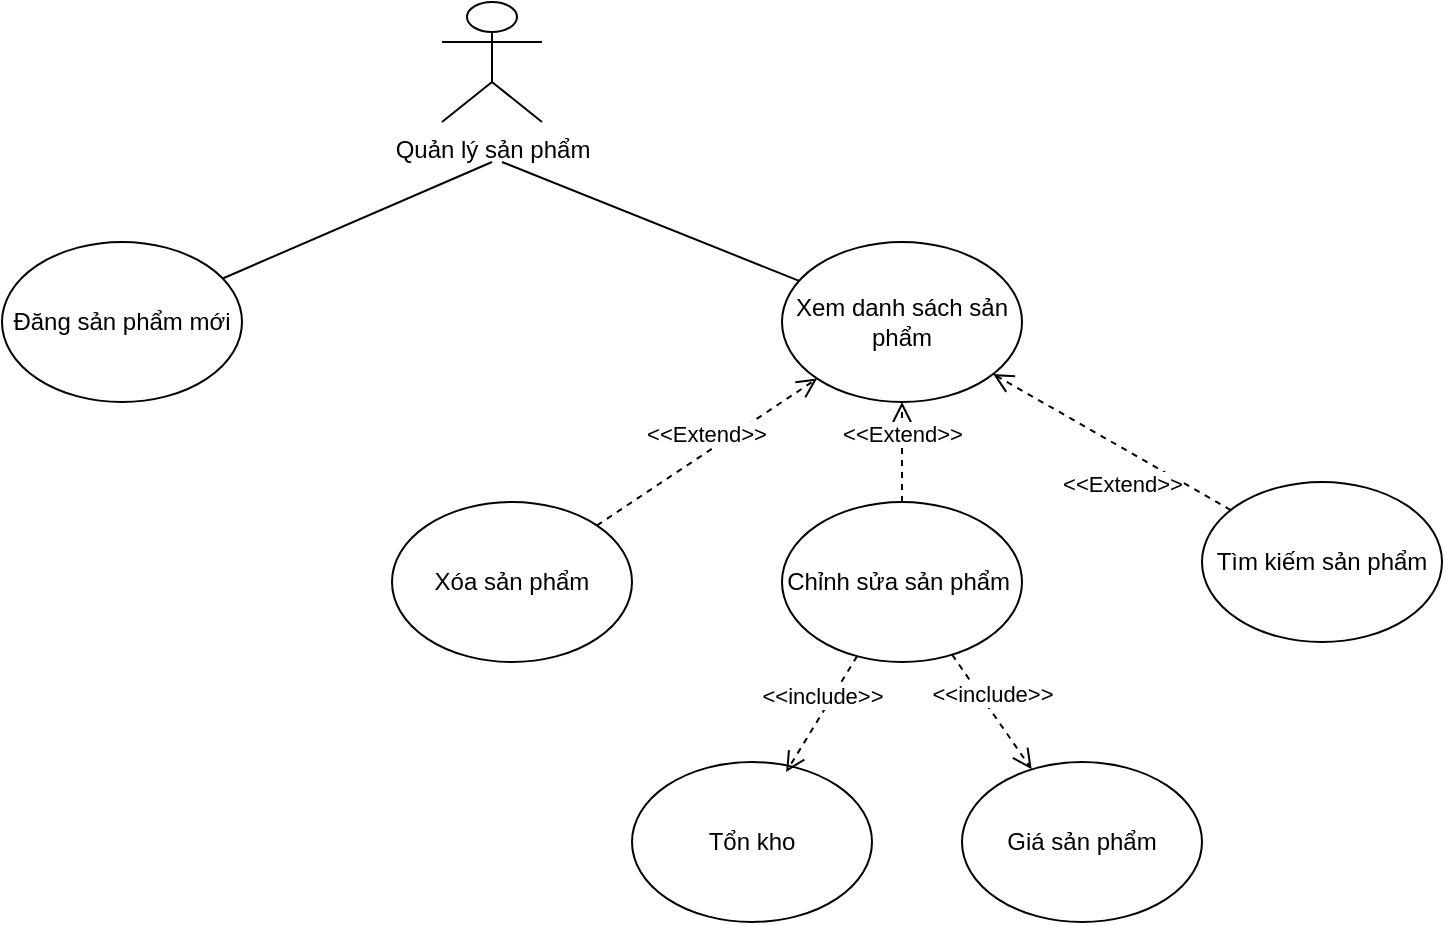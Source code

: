 <mxfile version="26.2.2">
  <diagram name="Page-1" id="pZPSAb8C-xnlexXrDz3T">
    <mxGraphModel dx="858" dy="521" grid="1" gridSize="10" guides="1" tooltips="1" connect="1" arrows="1" fold="1" page="1" pageScale="1" pageWidth="850" pageHeight="1100" math="0" shadow="0">
      <root>
        <mxCell id="0" />
        <mxCell id="1" parent="0" />
        <mxCell id="Z3dp1151A1_RT2jGu9Le-1" value="Xem danh sách sản phẩm" style="ellipse;whiteSpace=wrap;html=1;" vertex="1" parent="1">
          <mxGeometry x="500" y="360" width="120" height="80" as="geometry" />
        </mxCell>
        <mxCell id="Z3dp1151A1_RT2jGu9Le-2" value="Quản lý sản phẩm" style="shape=umlActor;verticalLabelPosition=bottom;verticalAlign=top;html=1;outlineConnect=0;" vertex="1" parent="1">
          <mxGeometry x="330" y="240" width="50" height="60" as="geometry" />
        </mxCell>
        <mxCell id="Z3dp1151A1_RT2jGu9Le-4" value="Đăng sản phẩm mới" style="ellipse;whiteSpace=wrap;html=1;" vertex="1" parent="1">
          <mxGeometry x="110" y="360" width="120" height="80" as="geometry" />
        </mxCell>
        <mxCell id="Z3dp1151A1_RT2jGu9Le-5" value="Chỉnh sửa sản phẩm&amp;nbsp;" style="ellipse;whiteSpace=wrap;html=1;" vertex="1" parent="1">
          <mxGeometry x="500" y="490" width="120" height="80" as="geometry" />
        </mxCell>
        <mxCell id="Z3dp1151A1_RT2jGu9Le-6" value="Tìm kiếm sản phẩm" style="ellipse;whiteSpace=wrap;html=1;" vertex="1" parent="1">
          <mxGeometry x="710" y="480" width="120" height="80" as="geometry" />
        </mxCell>
        <mxCell id="Z3dp1151A1_RT2jGu9Le-7" value="Giá sản phẩm" style="ellipse;whiteSpace=wrap;html=1;" vertex="1" parent="1">
          <mxGeometry x="590" y="620" width="120" height="80" as="geometry" />
        </mxCell>
        <mxCell id="Z3dp1151A1_RT2jGu9Le-8" value="Tổn kho" style="ellipse;whiteSpace=wrap;html=1;" vertex="1" parent="1">
          <mxGeometry x="425" y="620" width="120" height="80" as="geometry" />
        </mxCell>
        <mxCell id="Z3dp1151A1_RT2jGu9Le-10" value="&amp;lt;&amp;lt;include&amp;gt;&amp;gt;" style="html=1;verticalAlign=bottom;endArrow=open;dashed=1;endSize=8;curved=0;rounded=0;entryX=0.642;entryY=0.063;entryDx=0;entryDy=0;entryPerimeter=0;" edge="1" parent="1" source="Z3dp1151A1_RT2jGu9Le-5" target="Z3dp1151A1_RT2jGu9Le-8">
          <mxGeometry relative="1" as="geometry">
            <mxPoint x="470" y="510" as="sourcePoint" />
            <mxPoint x="390" y="510" as="targetPoint" />
          </mxGeometry>
        </mxCell>
        <mxCell id="Z3dp1151A1_RT2jGu9Le-11" value="&amp;lt;&amp;lt;Extend&amp;gt;&amp;gt;" style="html=1;verticalAlign=bottom;endArrow=open;dashed=1;endSize=8;curved=0;rounded=0;" edge="1" parent="1" source="Z3dp1151A1_RT2jGu9Le-5" target="Z3dp1151A1_RT2jGu9Le-1">
          <mxGeometry relative="1" as="geometry">
            <mxPoint x="520" y="468" as="sourcePoint" />
            <mxPoint x="500" y="480" as="targetPoint" />
          </mxGeometry>
        </mxCell>
        <mxCell id="Z3dp1151A1_RT2jGu9Le-13" value="&amp;lt;&amp;lt;include&amp;gt;&amp;gt;" style="html=1;verticalAlign=bottom;endArrow=open;dashed=1;endSize=8;curved=0;rounded=0;" edge="1" parent="1" source="Z3dp1151A1_RT2jGu9Le-5" target="Z3dp1151A1_RT2jGu9Le-7">
          <mxGeometry relative="1" as="geometry">
            <mxPoint x="451" y="555" as="sourcePoint" />
            <mxPoint x="377" y="645" as="targetPoint" />
          </mxGeometry>
        </mxCell>
        <mxCell id="Z3dp1151A1_RT2jGu9Le-14" value="" style="endArrow=none;html=1;rounded=0;" edge="1" parent="1" source="Z3dp1151A1_RT2jGu9Le-4">
          <mxGeometry width="50" height="50" relative="1" as="geometry">
            <mxPoint x="400" y="470" as="sourcePoint" />
            <mxPoint x="355" y="320" as="targetPoint" />
          </mxGeometry>
        </mxCell>
        <mxCell id="Z3dp1151A1_RT2jGu9Le-15" value="" style="endArrow=none;html=1;rounded=0;" edge="1" parent="1" target="Z3dp1151A1_RT2jGu9Le-1">
          <mxGeometry width="50" height="50" relative="1" as="geometry">
            <mxPoint x="360" y="320" as="sourcePoint" />
            <mxPoint x="450" y="420" as="targetPoint" />
          </mxGeometry>
        </mxCell>
        <mxCell id="Z3dp1151A1_RT2jGu9Le-16" value="Xóa sản phẩm" style="ellipse;whiteSpace=wrap;html=1;" vertex="1" parent="1">
          <mxGeometry x="305" y="490" width="120" height="80" as="geometry" />
        </mxCell>
        <mxCell id="Z3dp1151A1_RT2jGu9Le-17" value="&amp;lt;&amp;lt;Extend&amp;gt;&amp;gt;" style="html=1;verticalAlign=bottom;endArrow=open;dashed=1;endSize=8;curved=0;rounded=0;" edge="1" parent="1" source="Z3dp1151A1_RT2jGu9Le-6" target="Z3dp1151A1_RT2jGu9Le-1">
          <mxGeometry x="-0.282" y="23" relative="1" as="geometry">
            <mxPoint x="564" y="450" as="sourcePoint" />
            <mxPoint x="556" y="500" as="targetPoint" />
            <mxPoint as="offset" />
          </mxGeometry>
        </mxCell>
        <mxCell id="Z3dp1151A1_RT2jGu9Le-18" value="&amp;lt;&amp;lt;Extend&amp;gt;&amp;gt;" style="html=1;verticalAlign=bottom;endArrow=open;dashed=1;endSize=8;curved=0;rounded=0;" edge="1" parent="1" source="Z3dp1151A1_RT2jGu9Le-16" target="Z3dp1151A1_RT2jGu9Le-1">
          <mxGeometry relative="1" as="geometry">
            <mxPoint x="574" y="460" as="sourcePoint" />
            <mxPoint x="566" y="510" as="targetPoint" />
            <Array as="points" />
          </mxGeometry>
        </mxCell>
      </root>
    </mxGraphModel>
  </diagram>
</mxfile>
